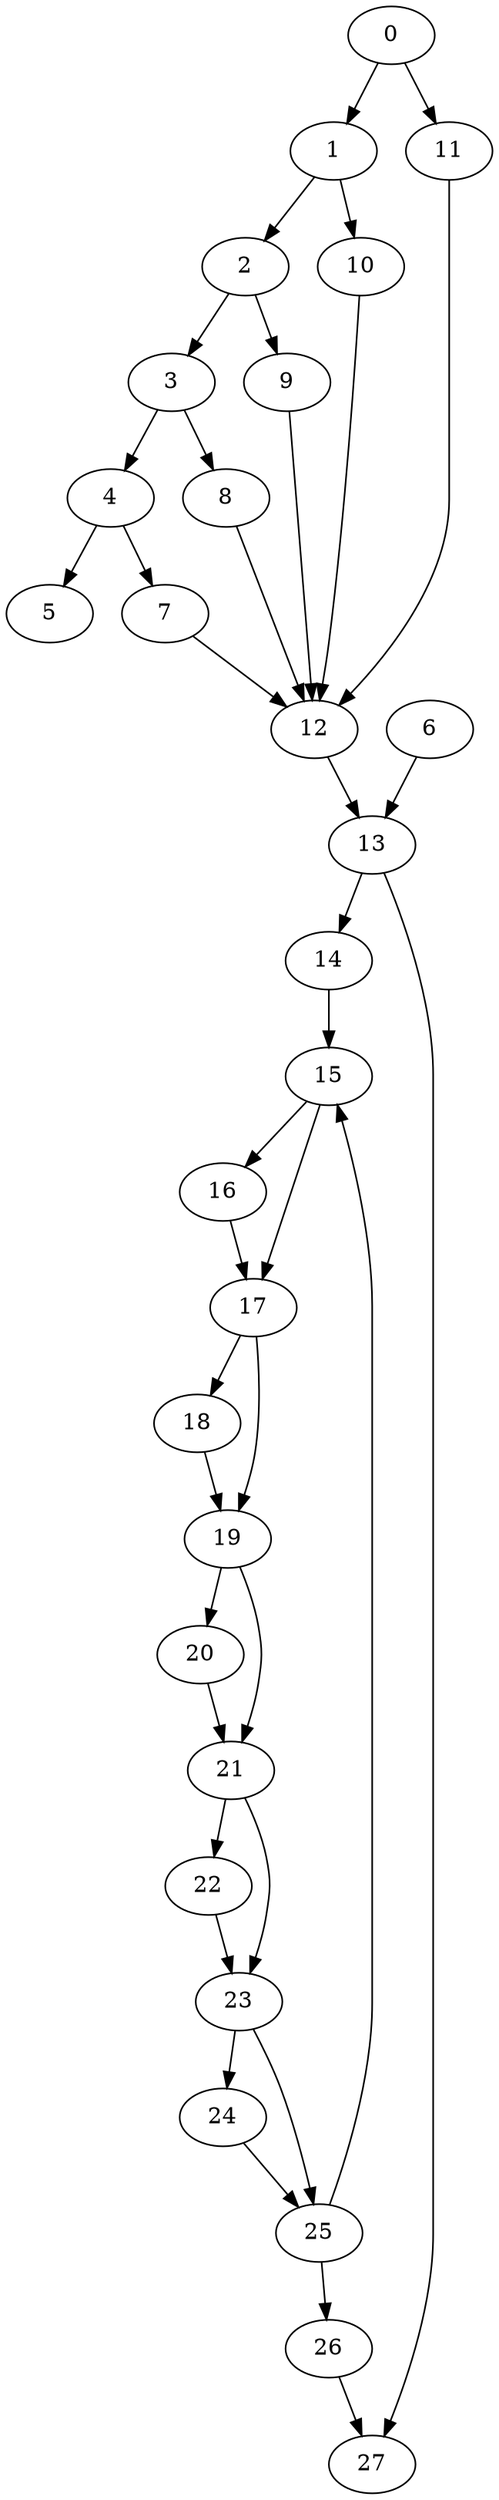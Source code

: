 digraph {
	0
	1
	2
	3
	4
	5
	6
	7
	8
	9
	10
	11
	12
	13
	14
	15
	16
	17
	18
	19
	20
	21
	22
	23
	24
	25
	26
	27
	1 -> 10
	4 -> 7
	3 -> 4
	6 -> 13
	12 -> 13
	13 -> 14
	21 -> 22
	22 -> 23
	21 -> 23
	25 -> 26
	13 -> 27
	26 -> 27
	2 -> 3
	4 -> 5
	0 -> 1
	14 -> 15
	25 -> 15
	0 -> 11
	8 -> 12
	9 -> 12
	10 -> 12
	11 -> 12
	7 -> 12
	15 -> 16
	17 -> 19
	18 -> 19
	23 -> 25
	24 -> 25
	2 -> 9
	15 -> 17
	16 -> 17
	17 -> 18
	19 -> 21
	20 -> 21
	1 -> 2
	19 -> 20
	3 -> 8
	23 -> 24
}
